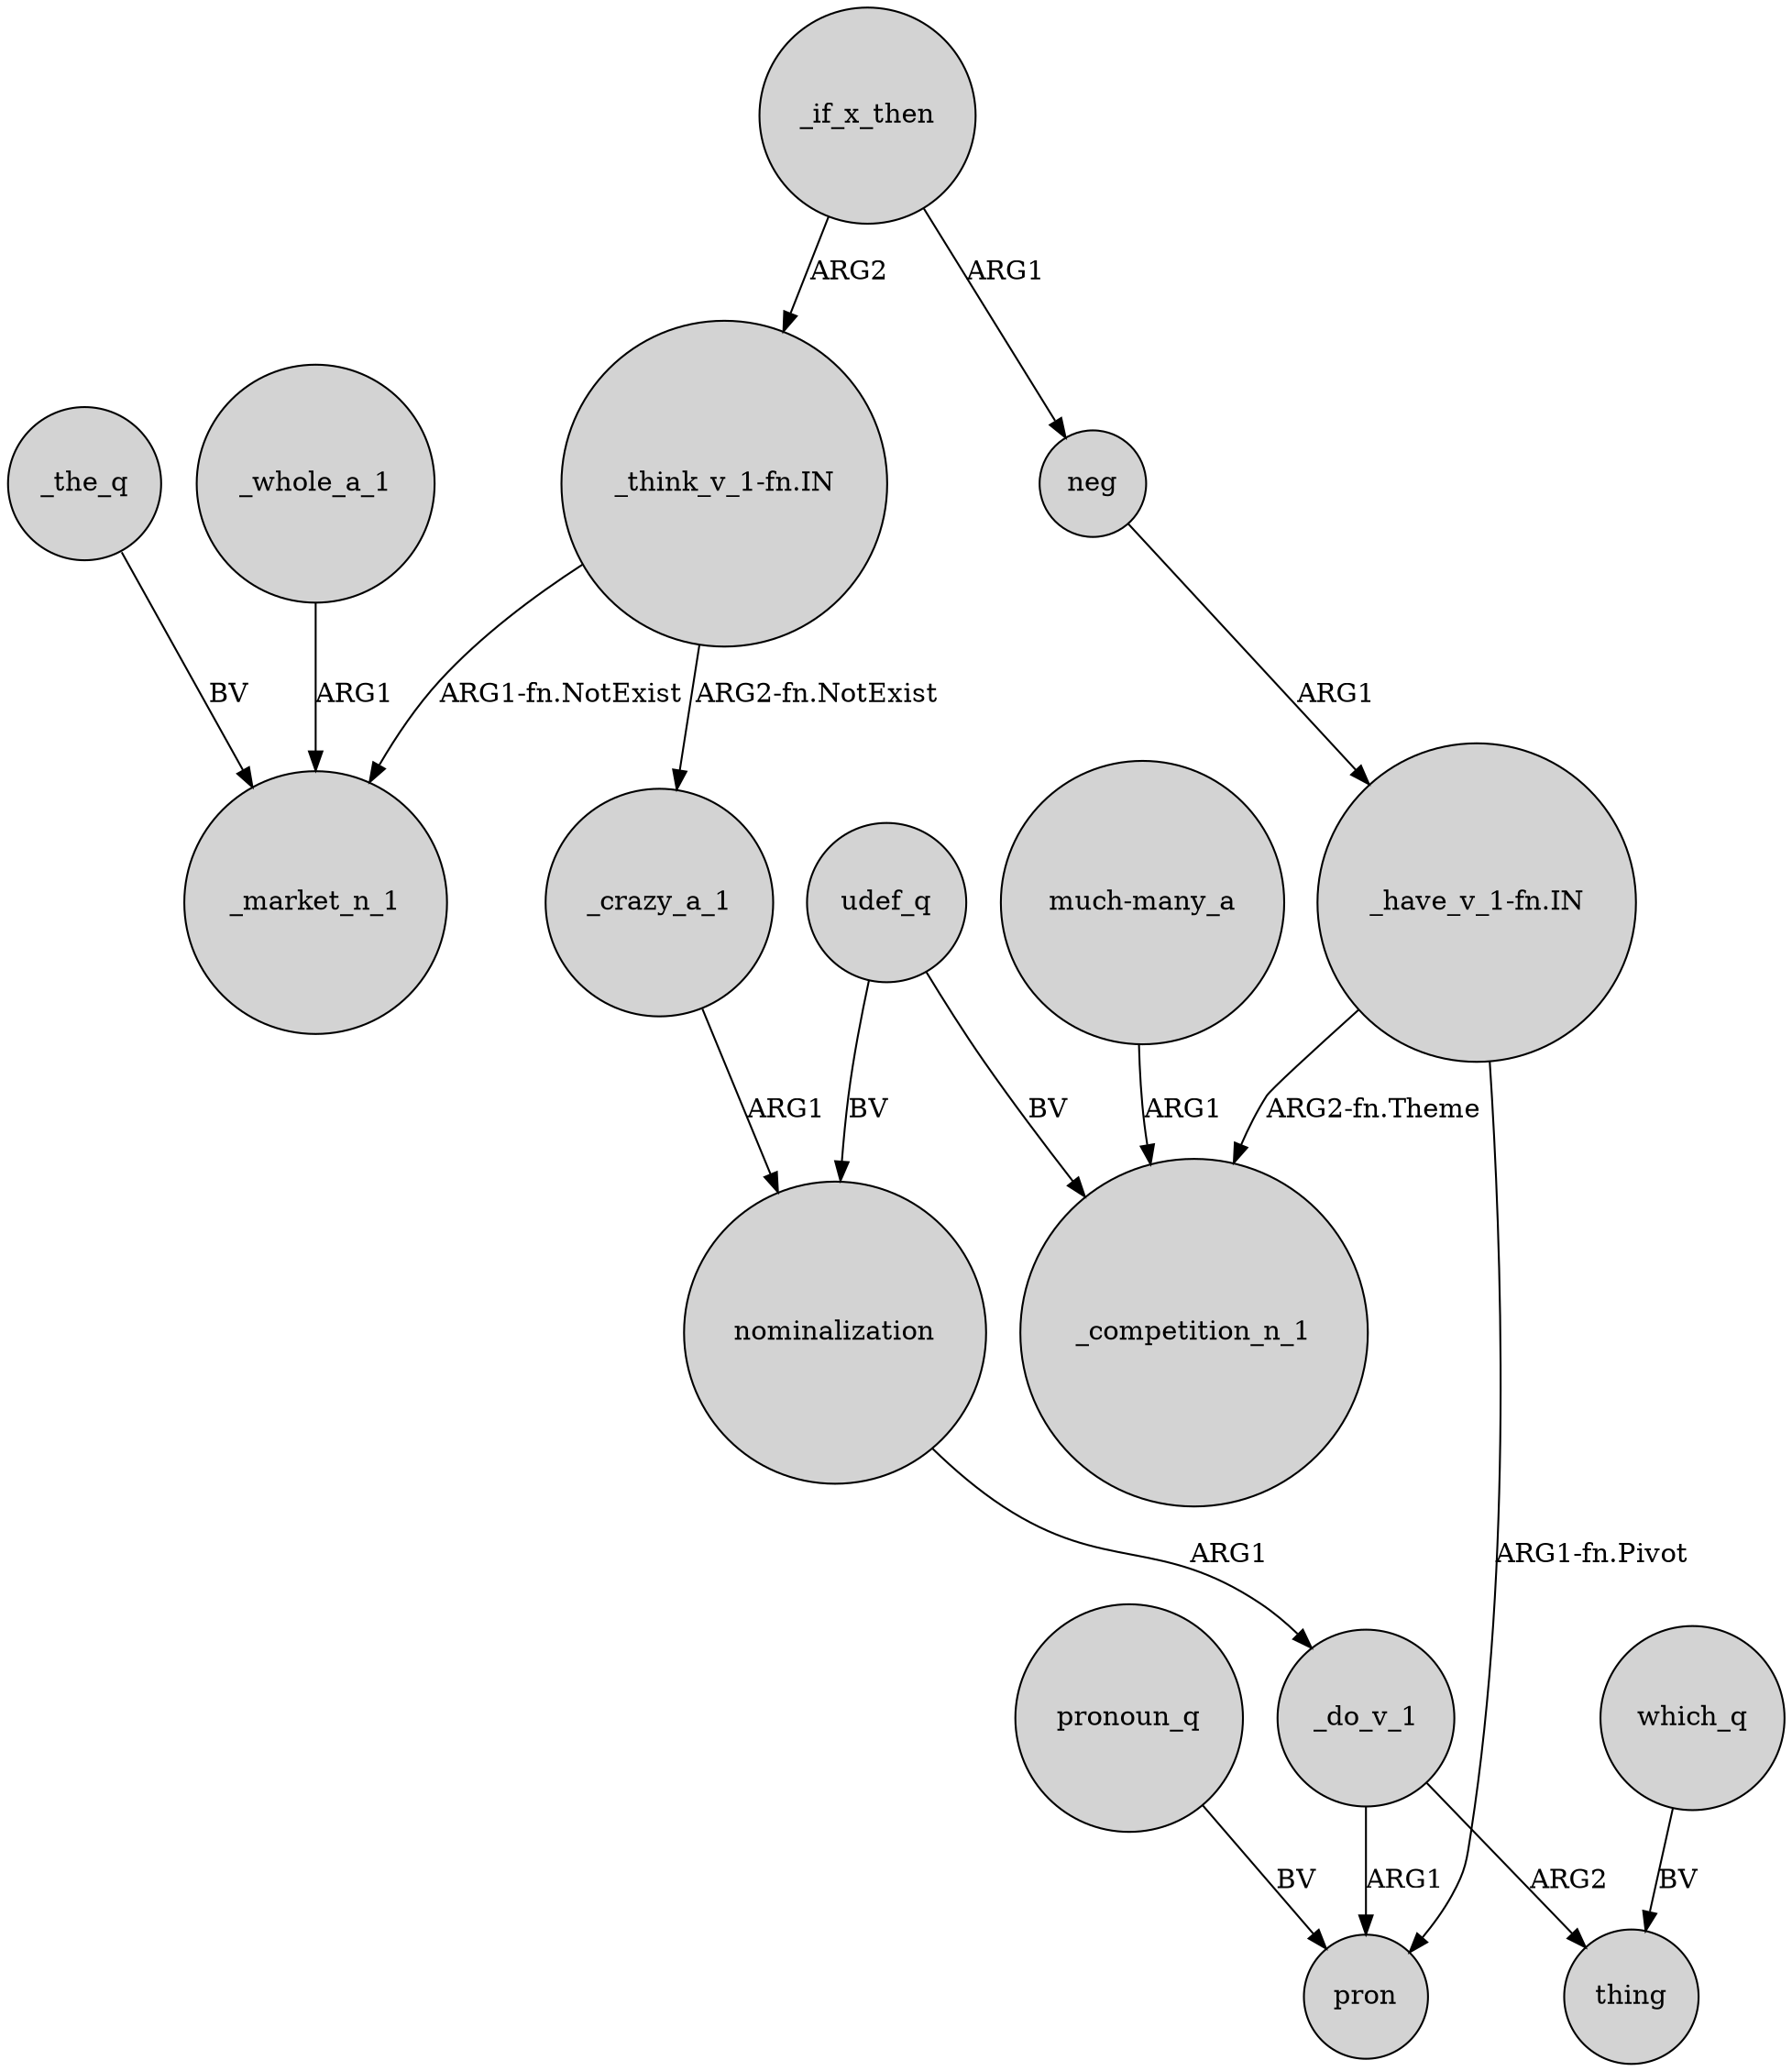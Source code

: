digraph {
	node [shape=circle style=filled]
	"_think_v_1-fn.IN" -> _market_n_1 [label="ARG1-fn.NotExist"]
	_if_x_then -> "_think_v_1-fn.IN" [label=ARG2]
	_do_v_1 -> pron [label=ARG1]
	_do_v_1 -> thing [label=ARG2]
	udef_q -> _competition_n_1 [label=BV]
	_if_x_then -> neg [label=ARG1]
	"much-many_a" -> _competition_n_1 [label=ARG1]
	"_have_v_1-fn.IN" -> pron [label="ARG1-fn.Pivot"]
	_the_q -> _market_n_1 [label=BV]
	_whole_a_1 -> _market_n_1 [label=ARG1]
	neg -> "_have_v_1-fn.IN" [label=ARG1]
	"_have_v_1-fn.IN" -> _competition_n_1 [label="ARG2-fn.Theme"]
	_crazy_a_1 -> nominalization [label=ARG1]
	"_think_v_1-fn.IN" -> _crazy_a_1 [label="ARG2-fn.NotExist"]
	udef_q -> nominalization [label=BV]
	nominalization -> _do_v_1 [label=ARG1]
	which_q -> thing [label=BV]
	pronoun_q -> pron [label=BV]
}
